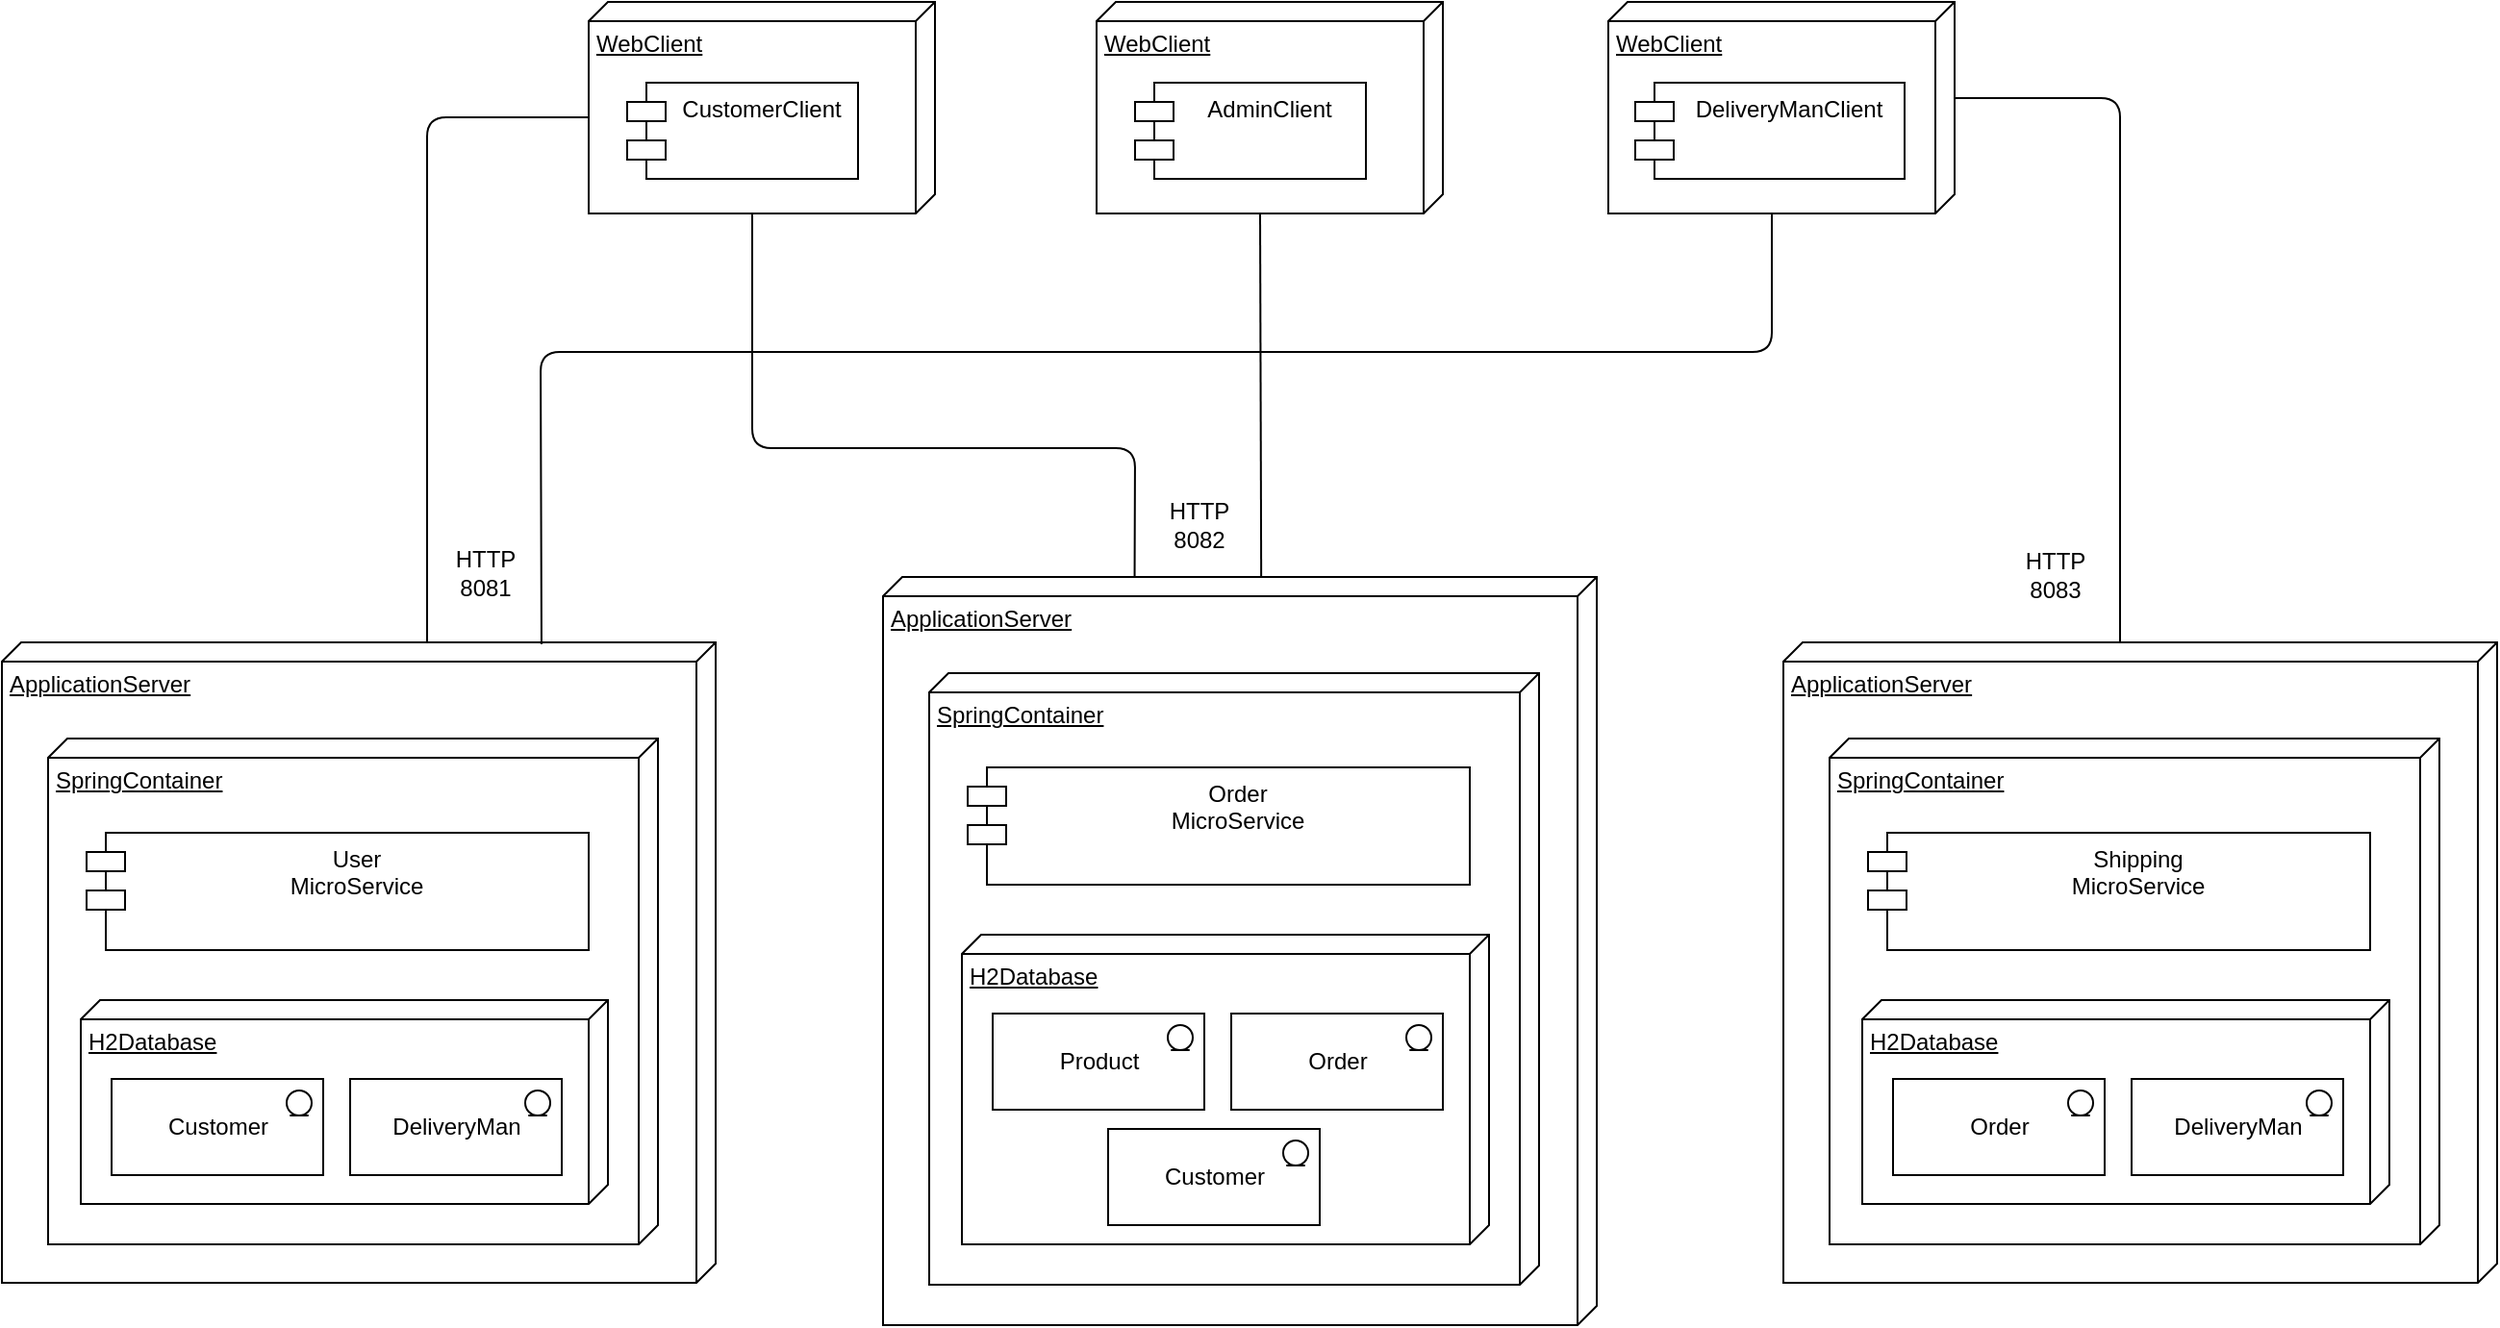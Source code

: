 <mxfile version="14.6.6" type="device"><diagram id="vc3x4-3ARTlrC0lJSHJS" name="Page-1"><mxGraphModel dx="1703" dy="1182" grid="0" gridSize="10" guides="1" tooltips="1" connect="1" arrows="1" fold="1" page="0" pageScale="1" pageWidth="827" pageHeight="1169" math="0" shadow="0"><root><mxCell id="0"/><mxCell id="1" parent="0"/><mxCell id="t-9j1FkUwmxi3s8s3JjA-1" value="WebClient" style="verticalAlign=top;align=left;spacingTop=8;spacingLeft=2;spacingRight=12;shape=cube;size=10;direction=south;fontStyle=4;html=1;" parent="1" vertex="1"><mxGeometry x="64" y="-32" width="180" height="110" as="geometry"/></mxCell><mxCell id="t-9j1FkUwmxi3s8s3JjA-2" value="CustomerClient" style="shape=module;align=left;spacingLeft=20;align=center;verticalAlign=top;" parent="1" vertex="1"><mxGeometry x="84" y="10" width="120" height="50" as="geometry"/></mxCell><mxCell id="t-9j1FkUwmxi3s8s3JjA-3" value="ApplicationServer" style="verticalAlign=top;align=left;spacingTop=8;spacingLeft=2;spacingRight=12;shape=cube;size=10;direction=south;fontStyle=4;html=1;" parent="1" vertex="1"><mxGeometry x="-241" y="301" width="371" height="333" as="geometry"/></mxCell><mxCell id="t-9j1FkUwmxi3s8s3JjA-4" value="SpringContainer" style="verticalAlign=top;align=left;spacingTop=8;spacingLeft=2;spacingRight=12;shape=cube;size=10;direction=south;fontStyle=4;html=1;" parent="1" vertex="1"><mxGeometry x="-217" y="351" width="317" height="263" as="geometry"/></mxCell><mxCell id="t-9j1FkUwmxi3s8s3JjA-8" value="User&#10;MicroService" style="shape=module;align=left;spacingLeft=20;align=center;verticalAlign=top;" parent="1" vertex="1"><mxGeometry x="-197" y="400" width="261" height="61" as="geometry"/></mxCell><mxCell id="t-9j1FkUwmxi3s8s3JjA-9" value="WebClient" style="verticalAlign=top;align=left;spacingTop=8;spacingLeft=2;spacingRight=12;shape=cube;size=10;direction=south;fontStyle=4;html=1;" parent="1" vertex="1"><mxGeometry x="328" y="-32" width="180" height="110" as="geometry"/></mxCell><mxCell id="t-9j1FkUwmxi3s8s3JjA-10" value="AdminClient" style="shape=module;align=left;spacingLeft=20;align=center;verticalAlign=top;" parent="1" vertex="1"><mxGeometry x="348" y="10" width="120" height="50" as="geometry"/></mxCell><mxCell id="t-9j1FkUwmxi3s8s3JjA-11" value="WebClient" style="verticalAlign=top;align=left;spacingTop=8;spacingLeft=2;spacingRight=12;shape=cube;size=10;direction=south;fontStyle=4;html=1;" parent="1" vertex="1"><mxGeometry x="594" y="-32" width="180" height="110" as="geometry"/></mxCell><mxCell id="t-9j1FkUwmxi3s8s3JjA-12" value="DeliveryManClient" style="shape=module;align=left;spacingLeft=20;align=center;verticalAlign=top;" parent="1" vertex="1"><mxGeometry x="608" y="10" width="140" height="50" as="geometry"/></mxCell><mxCell id="t-9j1FkUwmxi3s8s3JjA-30" value="" style="endArrow=none;html=1;exitX=0;exitY=0;exitDx=0;exitDy=150;exitPerimeter=0;entryX=0;entryY=0;entryDx=60;entryDy=180;entryPerimeter=0;" parent="1" source="t-9j1FkUwmxi3s8s3JjA-3" target="t-9j1FkUwmxi3s8s3JjA-1" edge="1"><mxGeometry width="50" height="50" relative="1" as="geometry"><mxPoint x="10" y="190" as="sourcePoint"/><mxPoint x="60" y="140" as="targetPoint"/><Array as="points"><mxPoint x="-20" y="28"/></Array></mxGeometry></mxCell><mxCell id="t-9j1FkUwmxi3s8s3JjA-31" value="" style="endArrow=none;html=1;entryX=0;entryY=0;entryDx=110;entryDy=95;entryPerimeter=0;" parent="1" target="t-9j1FkUwmxi3s8s3JjA-9" edge="1"><mxGeometry width="50" height="50" relative="1" as="geometry"><mxPoint x="413.68" y="301" as="sourcePoint"/><mxPoint x="430" y="120" as="targetPoint"/></mxGeometry></mxCell><mxCell id="t-9j1FkUwmxi3s8s3JjA-32" value="" style="endArrow=none;html=1;exitX=0;exitY=0;exitDx=50;exitDy=0;exitPerimeter=0;entryX=0;entryY=0;entryDx=0;entryDy=150;entryPerimeter=0;" parent="1" source="t-9j1FkUwmxi3s8s3JjA-11" edge="1"><mxGeometry width="50" height="50" relative="1" as="geometry"><mxPoint x="830" y="80" as="sourcePoint"/><mxPoint x="860" y="301" as="targetPoint"/><Array as="points"><mxPoint x="860" y="18"/></Array></mxGeometry></mxCell><mxCell id="t-9j1FkUwmxi3s8s3JjA-33" value="" style="endArrow=none;html=1;exitX=0;exitY=0;exitDx=110;exitDy=95;exitPerimeter=0;entryX=-0.002;entryY=0.714;entryDx=0;entryDy=0;entryPerimeter=0;" parent="1" source="t-9j1FkUwmxi3s8s3JjA-1" edge="1"><mxGeometry width="50" height="50" relative="1" as="geometry"><mxPoint x="170" y="180" as="sourcePoint"/><mxPoint x="347.66" y="300.58" as="targetPoint"/><Array as="points"><mxPoint x="149" y="200"/><mxPoint x="348" y="200"/></Array></mxGeometry></mxCell><mxCell id="t-9j1FkUwmxi3s8s3JjA-34" value="" style="endArrow=none;html=1;entryX=0;entryY=0;entryDx=110;entryDy=95;entryPerimeter=0;exitX=0.003;exitY=0.244;exitDx=0;exitDy=0;exitPerimeter=0;" parent="1" source="t-9j1FkUwmxi3s8s3JjA-3" target="t-9j1FkUwmxi3s8s3JjA-11" edge="1"><mxGeometry width="50" height="50" relative="1" as="geometry"><mxPoint x="-20" y="150" as="sourcePoint"/><mxPoint x="620" y="140" as="targetPoint"/><Array as="points"><mxPoint x="39" y="150"/><mxPoint x="679" y="150"/></Array></mxGeometry></mxCell><mxCell id="t-9j1FkUwmxi3s8s3JjA-39" value="HTTP&lt;br&gt;8081" style="text;html=1;align=center;verticalAlign=middle;resizable=0;points=[];autosize=1;" parent="1" vertex="1"><mxGeometry x="-15" y="250" width="50" height="30" as="geometry"/></mxCell><mxCell id="t-9j1FkUwmxi3s8s3JjA-41" value="HTTP&lt;br&gt;8083" style="text;html=1;align=center;verticalAlign=middle;resizable=0;points=[];autosize=1;" parent="1" vertex="1"><mxGeometry x="805" y="250" width="41" height="32" as="geometry"/></mxCell><mxCell id="t-9j1FkUwmxi3s8s3JjA-61" value="H2Database" style="verticalAlign=top;align=left;spacingTop=8;spacingLeft=2;spacingRight=12;shape=cube;size=10;direction=south;fontStyle=4;html=1;" parent="1" vertex="1"><mxGeometry x="-200" y="487" width="274" height="106" as="geometry"/></mxCell><mxCell id="t-9j1FkUwmxi3s8s3JjA-65" value="Customer" style="html=1;" parent="1" vertex="1"><mxGeometry x="-184" y="528" width="110" height="50" as="geometry"/></mxCell><mxCell id="t-9j1FkUwmxi3s8s3JjA-66" value="" style="ellipse;shape=umlEntity;whiteSpace=wrap;html=1;" parent="1" vertex="1"><mxGeometry x="-93" y="534" width="13" height="13" as="geometry"/></mxCell><mxCell id="t-9j1FkUwmxi3s8s3JjA-67" value="DeliveryMan" style="html=1;" parent="1" vertex="1"><mxGeometry x="-60" y="528" width="110" height="50" as="geometry"/></mxCell><mxCell id="t-9j1FkUwmxi3s8s3JjA-68" value="" style="ellipse;shape=umlEntity;whiteSpace=wrap;html=1;" parent="1" vertex="1"><mxGeometry x="31" y="534" width="13" height="13" as="geometry"/></mxCell><mxCell id="t-9j1FkUwmxi3s8s3JjA-69" value="ApplicationServer" style="verticalAlign=top;align=left;spacingTop=8;spacingLeft=2;spacingRight=12;shape=cube;size=10;direction=south;fontStyle=4;html=1;" parent="1" vertex="1"><mxGeometry x="217" y="267" width="371" height="389" as="geometry"/></mxCell><mxCell id="t-9j1FkUwmxi3s8s3JjA-70" value="SpringContainer" style="verticalAlign=top;align=left;spacingTop=8;spacingLeft=2;spacingRight=12;shape=cube;size=10;direction=south;fontStyle=4;html=1;" parent="1" vertex="1"><mxGeometry x="241" y="317" width="317" height="318" as="geometry"/></mxCell><mxCell id="t-9j1FkUwmxi3s8s3JjA-71" value="Order&#10;MicroService" style="shape=module;align=left;spacingLeft=20;align=center;verticalAlign=top;" parent="1" vertex="1"><mxGeometry x="261" y="366" width="261" height="61" as="geometry"/></mxCell><mxCell id="t-9j1FkUwmxi3s8s3JjA-72" value="H2Database" style="verticalAlign=top;align=left;spacingTop=8;spacingLeft=2;spacingRight=12;shape=cube;size=10;direction=south;fontStyle=4;html=1;" parent="1" vertex="1"><mxGeometry x="258" y="453" width="274" height="161" as="geometry"/></mxCell><mxCell id="t-9j1FkUwmxi3s8s3JjA-73" value="Product" style="html=1;" parent="1" vertex="1"><mxGeometry x="274" y="494" width="110" height="50" as="geometry"/></mxCell><mxCell id="t-9j1FkUwmxi3s8s3JjA-74" value="" style="ellipse;shape=umlEntity;whiteSpace=wrap;html=1;" parent="1" vertex="1"><mxGeometry x="365" y="500" width="13" height="13" as="geometry"/></mxCell><mxCell id="t-9j1FkUwmxi3s8s3JjA-75" value="Order" style="html=1;" parent="1" vertex="1"><mxGeometry x="398" y="494" width="110" height="50" as="geometry"/></mxCell><mxCell id="t-9j1FkUwmxi3s8s3JjA-76" value="" style="ellipse;shape=umlEntity;whiteSpace=wrap;html=1;" parent="1" vertex="1"><mxGeometry x="489" y="500" width="13" height="13" as="geometry"/></mxCell><mxCell id="t-9j1FkUwmxi3s8s3JjA-77" value="Customer" style="html=1;" parent="1" vertex="1"><mxGeometry x="334" y="554" width="110" height="50" as="geometry"/></mxCell><mxCell id="t-9j1FkUwmxi3s8s3JjA-78" value="" style="ellipse;shape=umlEntity;whiteSpace=wrap;html=1;" parent="1" vertex="1"><mxGeometry x="425" y="560" width="13" height="13" as="geometry"/></mxCell><mxCell id="t-9j1FkUwmxi3s8s3JjA-79" value="HTTP&lt;br&gt;8082" style="text;html=1;align=center;verticalAlign=middle;resizable=0;points=[];autosize=1;" parent="1" vertex="1"><mxGeometry x="360" y="224" width="41" height="32" as="geometry"/></mxCell><mxCell id="t-9j1FkUwmxi3s8s3JjA-94" value="ApplicationServer" style="verticalAlign=top;align=left;spacingTop=8;spacingLeft=2;spacingRight=12;shape=cube;size=10;direction=south;fontStyle=4;html=1;" parent="1" vertex="1"><mxGeometry x="685" y="301" width="371" height="333" as="geometry"/></mxCell><mxCell id="t-9j1FkUwmxi3s8s3JjA-95" value="SpringContainer" style="verticalAlign=top;align=left;spacingTop=8;spacingLeft=2;spacingRight=12;shape=cube;size=10;direction=south;fontStyle=4;html=1;" parent="1" vertex="1"><mxGeometry x="709" y="351" width="317" height="263" as="geometry"/></mxCell><mxCell id="t-9j1FkUwmxi3s8s3JjA-96" value="Shipping&#10;MicroService" style="shape=module;align=left;spacingLeft=20;align=center;verticalAlign=top;" parent="1" vertex="1"><mxGeometry x="729" y="400" width="261" height="61" as="geometry"/></mxCell><mxCell id="t-9j1FkUwmxi3s8s3JjA-97" value="H2Database" style="verticalAlign=top;align=left;spacingTop=8;spacingLeft=2;spacingRight=12;shape=cube;size=10;direction=south;fontStyle=4;html=1;" parent="1" vertex="1"><mxGeometry x="726" y="487" width="274" height="106" as="geometry"/></mxCell><mxCell id="t-9j1FkUwmxi3s8s3JjA-98" value="Order" style="html=1;" parent="1" vertex="1"><mxGeometry x="742" y="528" width="110" height="50" as="geometry"/></mxCell><mxCell id="t-9j1FkUwmxi3s8s3JjA-99" value="" style="ellipse;shape=umlEntity;whiteSpace=wrap;html=1;" parent="1" vertex="1"><mxGeometry x="833" y="534" width="13" height="13" as="geometry"/></mxCell><mxCell id="t-9j1FkUwmxi3s8s3JjA-100" value="DeliveryMan" style="html=1;" parent="1" vertex="1"><mxGeometry x="866" y="528" width="110" height="50" as="geometry"/></mxCell><mxCell id="t-9j1FkUwmxi3s8s3JjA-101" value="" style="ellipse;shape=umlEntity;whiteSpace=wrap;html=1;" parent="1" vertex="1"><mxGeometry x="957" y="534" width="13" height="13" as="geometry"/></mxCell></root></mxGraphModel></diagram></mxfile>